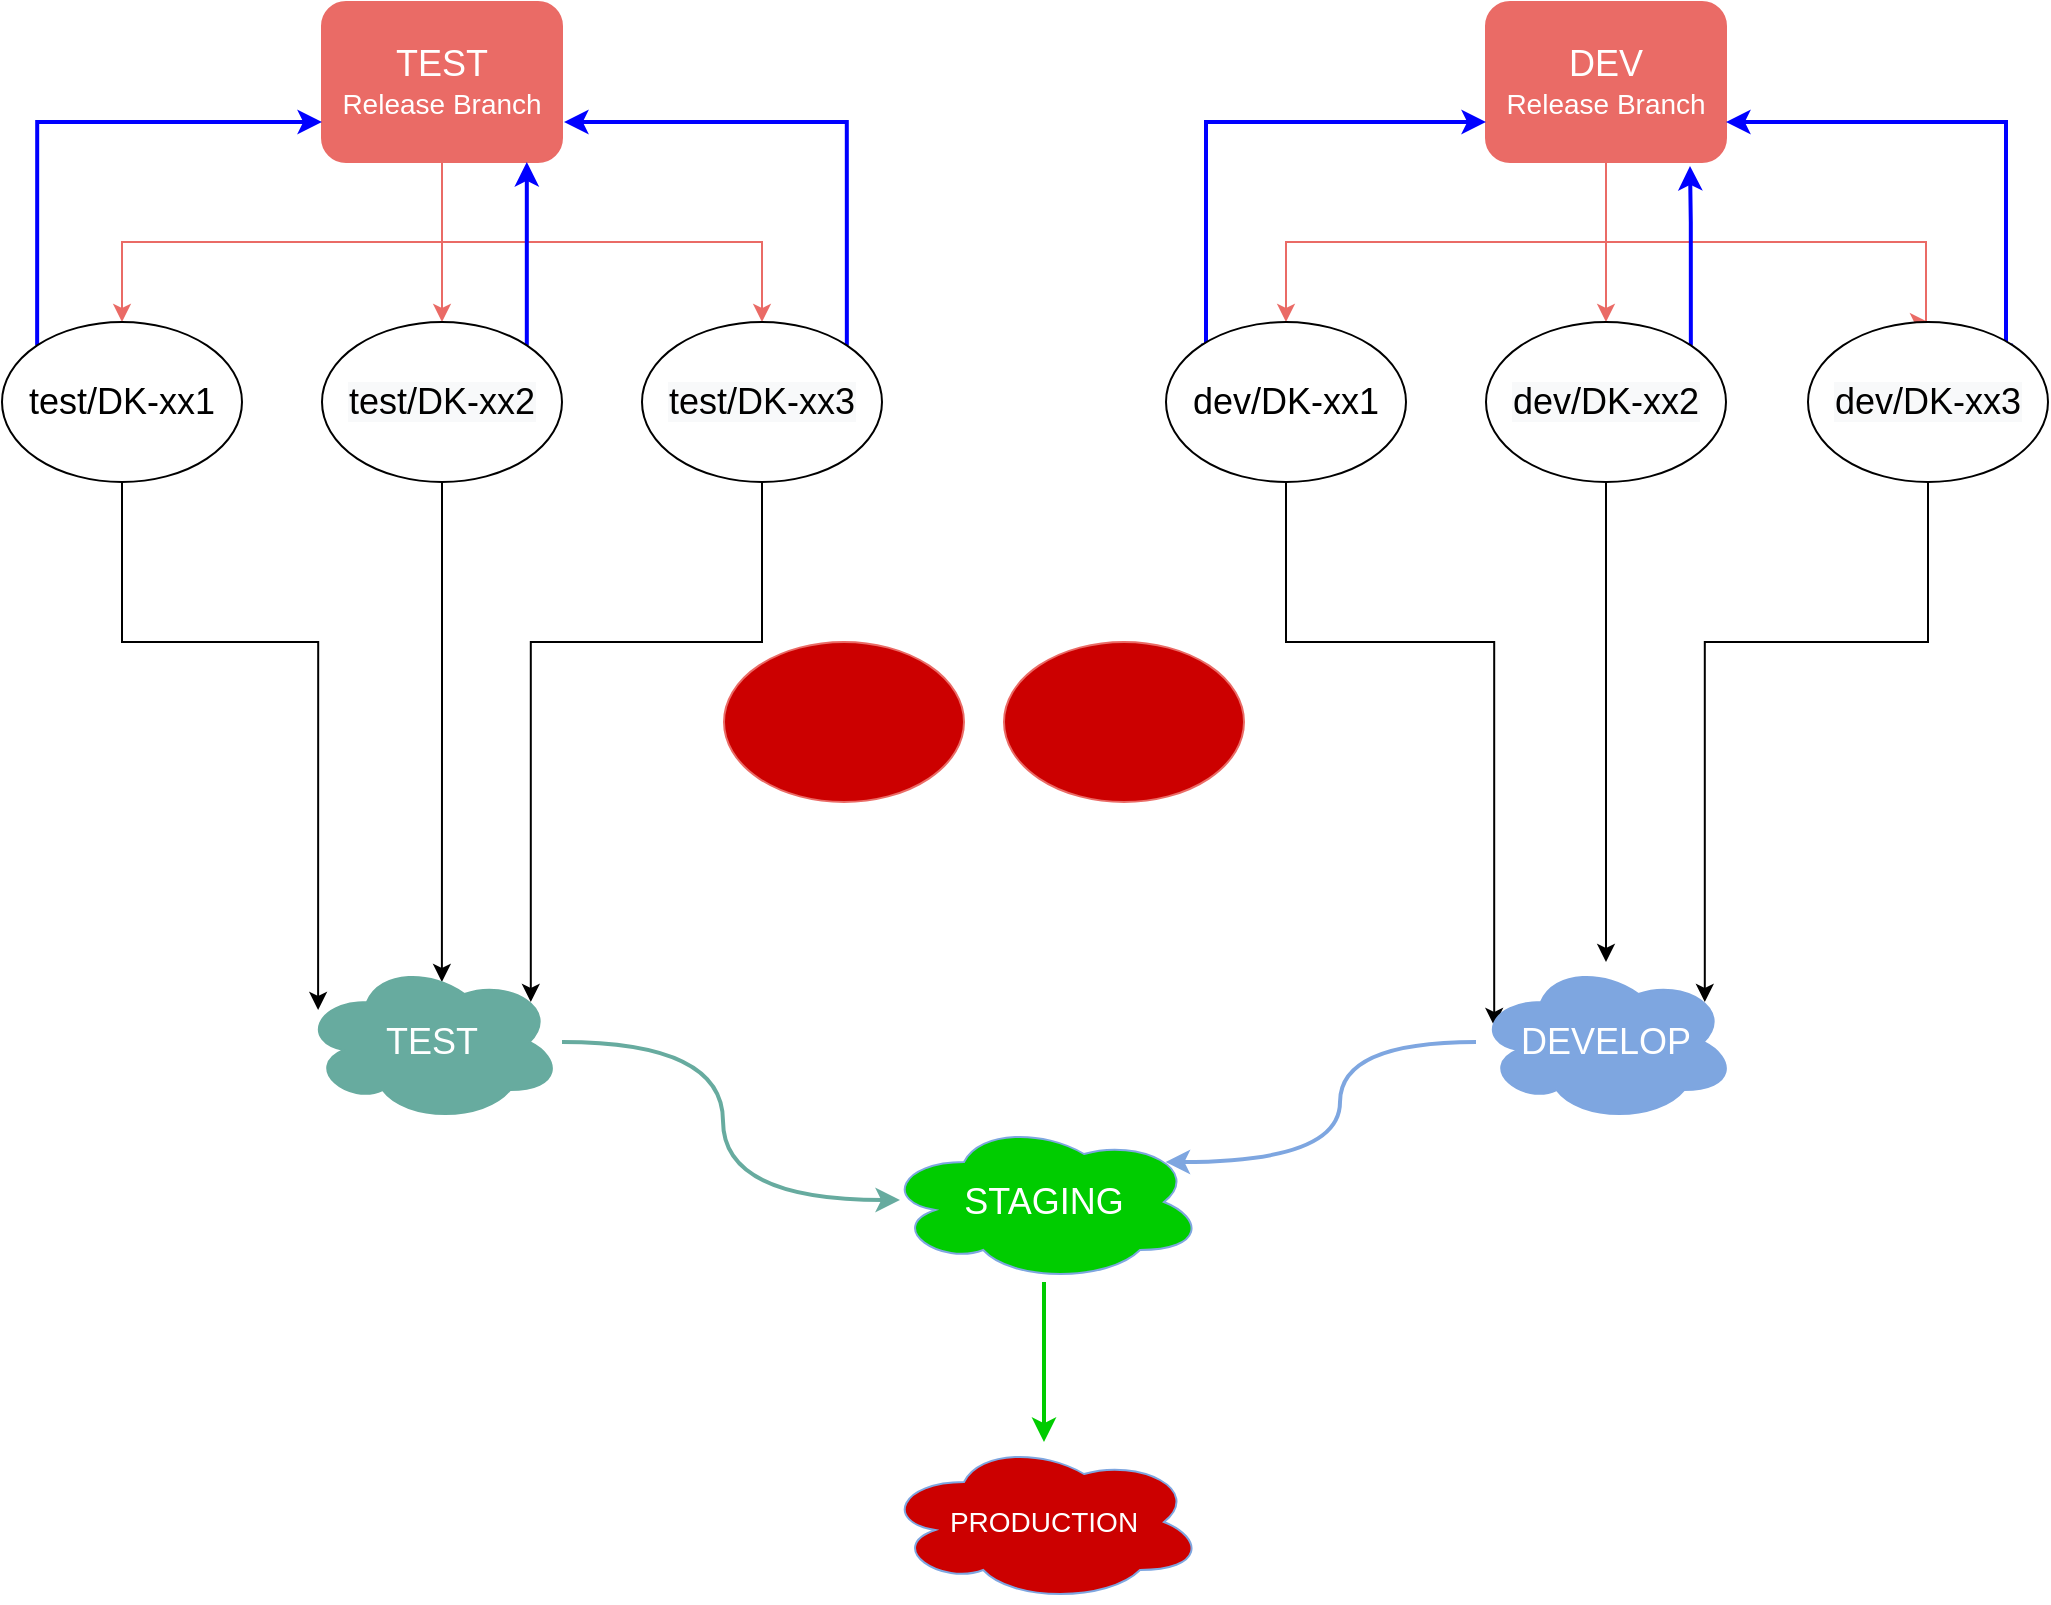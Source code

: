 <mxfile version="13.10.6" type="github">
  <diagram name="Page-1" id="42789a77-a242-8287-6e28-9cd8cfd52e62">
    <mxGraphModel dx="1426" dy="772" grid="1" gridSize="10" guides="1" tooltips="1" connect="1" arrows="1" fold="1" page="1" pageScale="1" pageWidth="1100" pageHeight="850" background="#ffffff" math="0" shadow="0">
      <root>
        <mxCell id="0" />
        <mxCell id="1" parent="0" />
        <mxCell id="G1pbNIQmNdtEg0W2NMKJ-12" style="edgeStyle=orthogonalEdgeStyle;rounded=0;orthogonalLoop=1;jettySize=auto;html=1;strokeColor=#EA6B66;" edge="1" parent="1" source="G1pbNIQmNdtEg0W2NMKJ-1" target="G1pbNIQmNdtEg0W2NMKJ-11">
          <mxGeometry relative="1" as="geometry" />
        </mxCell>
        <mxCell id="G1pbNIQmNdtEg0W2NMKJ-13" style="edgeStyle=orthogonalEdgeStyle;rounded=0;orthogonalLoop=1;jettySize=auto;html=1;entryX=0.5;entryY=0;entryDx=0;entryDy=0;exitX=0.5;exitY=1;exitDx=0;exitDy=0;strokeColor=#EA6B66;" edge="1" parent="1" source="G1pbNIQmNdtEg0W2NMKJ-1" target="G1pbNIQmNdtEg0W2NMKJ-9">
          <mxGeometry relative="1" as="geometry">
            <Array as="points">
              <mxPoint x="841" y="160" />
              <mxPoint x="1001" y="160" />
            </Array>
          </mxGeometry>
        </mxCell>
        <mxCell id="G1pbNIQmNdtEg0W2NMKJ-14" style="edgeStyle=orthogonalEdgeStyle;rounded=0;orthogonalLoop=1;jettySize=auto;html=1;entryX=0.5;entryY=0;entryDx=0;entryDy=0;strokeColor=#EA6B66;" edge="1" parent="1" source="G1pbNIQmNdtEg0W2NMKJ-1" target="G1pbNIQmNdtEg0W2NMKJ-10">
          <mxGeometry relative="1" as="geometry">
            <Array as="points">
              <mxPoint x="841" y="160" />
              <mxPoint x="681" y="160" />
            </Array>
          </mxGeometry>
        </mxCell>
        <mxCell id="G1pbNIQmNdtEg0W2NMKJ-1" value="&lt;font color=&quot;#ffffff&quot;&gt;&lt;span style=&quot;font-size: 18px&quot;&gt;DEV&lt;/span&gt;&lt;br&gt;&lt;font style=&quot;font-size: 14px&quot;&gt;Release Branch&lt;/font&gt;&lt;/font&gt;" style="rounded=1;whiteSpace=wrap;html=1;fillColor=#EA6B66;strokeColor=#EA6B66;" vertex="1" parent="1">
          <mxGeometry x="781" y="40" width="120" height="80" as="geometry" />
        </mxCell>
        <mxCell id="G1pbNIQmNdtEg0W2NMKJ-6" style="edgeStyle=orthogonalEdgeStyle;rounded=0;orthogonalLoop=1;jettySize=auto;html=1;exitX=0.5;exitY=1;exitDx=0;exitDy=0;entryX=0.5;entryY=0;entryDx=0;entryDy=0;strokeColor=#EA6B66;" edge="1" parent="1" source="G1pbNIQmNdtEg0W2NMKJ-2" target="G1pbNIQmNdtEg0W2NMKJ-3">
          <mxGeometry relative="1" as="geometry" />
        </mxCell>
        <mxCell id="G1pbNIQmNdtEg0W2NMKJ-7" style="edgeStyle=orthogonalEdgeStyle;rounded=0;orthogonalLoop=1;jettySize=auto;html=1;strokeColor=#EA6B66;" edge="1" parent="1" source="G1pbNIQmNdtEg0W2NMKJ-2" target="G1pbNIQmNdtEg0W2NMKJ-4">
          <mxGeometry relative="1" as="geometry" />
        </mxCell>
        <mxCell id="G1pbNIQmNdtEg0W2NMKJ-8" style="edgeStyle=orthogonalEdgeStyle;rounded=0;orthogonalLoop=1;jettySize=auto;html=1;entryX=0.5;entryY=0;entryDx=0;entryDy=0;exitX=0.5;exitY=1;exitDx=0;exitDy=0;strokeColor=#EA6B66;" edge="1" parent="1" source="G1pbNIQmNdtEg0W2NMKJ-2" target="G1pbNIQmNdtEg0W2NMKJ-5">
          <mxGeometry relative="1" as="geometry">
            <Array as="points">
              <mxPoint x="259" y="160" />
              <mxPoint x="419" y="160" />
            </Array>
          </mxGeometry>
        </mxCell>
        <mxCell id="G1pbNIQmNdtEg0W2NMKJ-2" value="&lt;font color=&quot;#ffffff&quot;&gt;&lt;font&gt;&lt;span style=&quot;font-size: 18px&quot;&gt;TEST&lt;br&gt;&lt;/span&gt;&lt;/font&gt;&lt;font style=&quot;font-size: 14px&quot;&gt;Release Branch&lt;/font&gt;&lt;/font&gt;" style="rounded=1;whiteSpace=wrap;html=1;strokeColor=#EA6B66;fillColor=#EA6B66;" vertex="1" parent="1">
          <mxGeometry x="199" y="40" width="120" height="80" as="geometry" />
        </mxCell>
        <mxCell id="G1pbNIQmNdtEg0W2NMKJ-20" style="edgeStyle=orthogonalEdgeStyle;rounded=0;orthogonalLoop=1;jettySize=auto;html=1;entryX=0.062;entryY=0.3;entryDx=0;entryDy=0;entryPerimeter=0;" edge="1" parent="1" source="G1pbNIQmNdtEg0W2NMKJ-3" target="G1pbNIQmNdtEg0W2NMKJ-15">
          <mxGeometry relative="1" as="geometry">
            <Array as="points">
              <mxPoint x="99" y="360" />
              <mxPoint x="197" y="360" />
            </Array>
          </mxGeometry>
        </mxCell>
        <mxCell id="G1pbNIQmNdtEg0W2NMKJ-24" style="edgeStyle=orthogonalEdgeStyle;rounded=0;orthogonalLoop=1;jettySize=auto;html=1;exitX=0;exitY=0;exitDx=0;exitDy=0;strokeColor=#0000FF;strokeWidth=2;fillColor=#0000CC;" edge="1" parent="1" source="G1pbNIQmNdtEg0W2NMKJ-3">
          <mxGeometry relative="1" as="geometry">
            <mxPoint x="199" y="100" as="targetPoint" />
            <Array as="points">
              <mxPoint x="57" y="100" />
              <mxPoint x="199" y="100" />
            </Array>
          </mxGeometry>
        </mxCell>
        <mxCell id="G1pbNIQmNdtEg0W2NMKJ-3" value="&lt;font style=&quot;font-size: 18px&quot;&gt;test/DK-xx1&lt;/font&gt;" style="ellipse;whiteSpace=wrap;html=1;" vertex="1" parent="1">
          <mxGeometry x="39" y="200" width="120" height="80" as="geometry" />
        </mxCell>
        <mxCell id="G1pbNIQmNdtEg0W2NMKJ-21" style="edgeStyle=orthogonalEdgeStyle;rounded=0;orthogonalLoop=1;jettySize=auto;html=1;entryX=0.538;entryY=0.125;entryDx=0;entryDy=0;entryPerimeter=0;" edge="1" parent="1" source="G1pbNIQmNdtEg0W2NMKJ-4" target="G1pbNIQmNdtEg0W2NMKJ-15">
          <mxGeometry relative="1" as="geometry" />
        </mxCell>
        <mxCell id="G1pbNIQmNdtEg0W2NMKJ-23" style="edgeStyle=orthogonalEdgeStyle;orthogonalLoop=1;jettySize=auto;html=1;exitX=1;exitY=0;exitDx=0;exitDy=0;fillColor=#e1d5e7;strokeColor=#0000FF;strokeWidth=2;curved=1;" edge="1" parent="1" source="G1pbNIQmNdtEg0W2NMKJ-4">
          <mxGeometry relative="1" as="geometry">
            <mxPoint x="301" y="120" as="targetPoint" />
            <Array as="points">
              <mxPoint x="301" y="120" />
            </Array>
          </mxGeometry>
        </mxCell>
        <mxCell id="G1pbNIQmNdtEg0W2NMKJ-4" value="&lt;span style=&quot;color: rgb(0 , 0 , 0) ; font-family: &amp;#34;helvetica&amp;#34; ; font-size: 18px ; font-style: normal ; font-weight: 400 ; letter-spacing: normal ; text-align: center ; text-indent: 0px ; text-transform: none ; word-spacing: 0px ; background-color: rgb(248 , 249 , 250) ; display: inline ; float: none&quot;&gt;test/DK-xx2&lt;/span&gt;" style="ellipse;whiteSpace=wrap;html=1;" vertex="1" parent="1">
          <mxGeometry x="199" y="200" width="120" height="80" as="geometry" />
        </mxCell>
        <mxCell id="G1pbNIQmNdtEg0W2NMKJ-22" style="edgeStyle=orthogonalEdgeStyle;rounded=0;orthogonalLoop=1;jettySize=auto;html=1;entryX=0.88;entryY=0.25;entryDx=0;entryDy=0;entryPerimeter=0;" edge="1" parent="1" source="G1pbNIQmNdtEg0W2NMKJ-5" target="G1pbNIQmNdtEg0W2NMKJ-15">
          <mxGeometry relative="1" as="geometry">
            <Array as="points">
              <mxPoint x="419" y="360" />
              <mxPoint x="303" y="360" />
            </Array>
          </mxGeometry>
        </mxCell>
        <mxCell id="G1pbNIQmNdtEg0W2NMKJ-25" style="edgeStyle=orthogonalEdgeStyle;rounded=0;orthogonalLoop=1;jettySize=auto;html=1;exitX=1;exitY=0;exitDx=0;exitDy=0;strokeColor=#0000FF;strokeWidth=2;fillColor=#0000CC;" edge="1" parent="1" source="G1pbNIQmNdtEg0W2NMKJ-5">
          <mxGeometry relative="1" as="geometry">
            <mxPoint x="320" y="100" as="targetPoint" />
            <Array as="points">
              <mxPoint x="461" y="100" />
              <mxPoint x="320" y="100" />
            </Array>
          </mxGeometry>
        </mxCell>
        <mxCell id="G1pbNIQmNdtEg0W2NMKJ-5" value="&lt;span style=&quot;color: rgb(0 , 0 , 0) ; font-family: &amp;#34;helvetica&amp;#34; ; font-size: 18px ; font-style: normal ; font-weight: 400 ; letter-spacing: normal ; text-align: center ; text-indent: 0px ; text-transform: none ; word-spacing: 0px ; background-color: rgb(248 , 249 , 250) ; display: inline ; float: none&quot;&gt;test/DK-xx3&lt;/span&gt;" style="ellipse;whiteSpace=wrap;html=1;" vertex="1" parent="1">
          <mxGeometry x="359" y="200" width="120" height="80" as="geometry" />
        </mxCell>
        <mxCell id="G1pbNIQmNdtEg0W2NMKJ-18" style="edgeStyle=orthogonalEdgeStyle;rounded=0;orthogonalLoop=1;jettySize=auto;html=1;entryX=0.88;entryY=0.25;entryDx=0;entryDy=0;entryPerimeter=0;" edge="1" parent="1" source="G1pbNIQmNdtEg0W2NMKJ-9" target="G1pbNIQmNdtEg0W2NMKJ-16">
          <mxGeometry relative="1" as="geometry">
            <Array as="points">
              <mxPoint x="1002" y="360" />
              <mxPoint x="890" y="360" />
            </Array>
          </mxGeometry>
        </mxCell>
        <mxCell id="G1pbNIQmNdtEg0W2NMKJ-28" style="edgeStyle=orthogonalEdgeStyle;rounded=0;orthogonalLoop=1;jettySize=auto;html=1;exitX=1;exitY=0;exitDx=0;exitDy=0;entryX=1;entryY=0.75;entryDx=0;entryDy=0;strokeColor=#0000FF;strokeWidth=2;fillColor=#0000CC;" edge="1" parent="1" source="G1pbNIQmNdtEg0W2NMKJ-9" target="G1pbNIQmNdtEg0W2NMKJ-1">
          <mxGeometry relative="1" as="geometry">
            <Array as="points">
              <mxPoint x="1041" y="212" />
              <mxPoint x="1041" y="100" />
            </Array>
          </mxGeometry>
        </mxCell>
        <mxCell id="G1pbNIQmNdtEg0W2NMKJ-9" value="&lt;span style=&quot;color: rgb(0 , 0 , 0) ; font-family: &amp;#34;helvetica&amp;#34; ; font-size: 18px ; font-style: normal ; font-weight: 400 ; letter-spacing: normal ; text-align: center ; text-indent: 0px ; text-transform: none ; word-spacing: 0px ; background-color: rgb(248 , 249 , 250) ; display: inline ; float: none&quot;&gt;dev/DK-xx3&lt;/span&gt;" style="ellipse;whiteSpace=wrap;html=1;" vertex="1" parent="1">
          <mxGeometry x="942" y="200" width="120" height="80" as="geometry" />
        </mxCell>
        <mxCell id="G1pbNIQmNdtEg0W2NMKJ-19" style="edgeStyle=orthogonalEdgeStyle;rounded=0;orthogonalLoop=1;jettySize=auto;html=1;entryX=0.07;entryY=0.4;entryDx=0;entryDy=0;entryPerimeter=0;" edge="1" parent="1" source="G1pbNIQmNdtEg0W2NMKJ-10" target="G1pbNIQmNdtEg0W2NMKJ-16">
          <mxGeometry relative="1" as="geometry">
            <Array as="points">
              <mxPoint x="681" y="360" />
              <mxPoint x="785" y="360" />
            </Array>
          </mxGeometry>
        </mxCell>
        <mxCell id="G1pbNIQmNdtEg0W2NMKJ-26" style="edgeStyle=orthogonalEdgeStyle;rounded=0;orthogonalLoop=1;jettySize=auto;html=1;exitX=0;exitY=0;exitDx=0;exitDy=0;strokeColor=#0000FF;strokeWidth=2;fillColor=#0000CC;" edge="1" parent="1" source="G1pbNIQmNdtEg0W2NMKJ-10">
          <mxGeometry relative="1" as="geometry">
            <mxPoint x="781" y="100" as="targetPoint" />
            <Array as="points">
              <mxPoint x="641" y="212" />
              <mxPoint x="641" y="100" />
              <mxPoint x="781" y="100" />
            </Array>
          </mxGeometry>
        </mxCell>
        <mxCell id="G1pbNIQmNdtEg0W2NMKJ-10" value="&lt;font style=&quot;font-size: 18px&quot;&gt;dev/DK-xx1&lt;/font&gt;" style="ellipse;whiteSpace=wrap;html=1;" vertex="1" parent="1">
          <mxGeometry x="621" y="200" width="120" height="80" as="geometry" />
        </mxCell>
        <mxCell id="G1pbNIQmNdtEg0W2NMKJ-17" style="edgeStyle=orthogonalEdgeStyle;rounded=0;orthogonalLoop=1;jettySize=auto;html=1;" edge="1" parent="1" source="G1pbNIQmNdtEg0W2NMKJ-11" target="G1pbNIQmNdtEg0W2NMKJ-16">
          <mxGeometry relative="1" as="geometry" />
        </mxCell>
        <mxCell id="G1pbNIQmNdtEg0W2NMKJ-27" style="edgeStyle=orthogonalEdgeStyle;rounded=0;orthogonalLoop=1;jettySize=auto;html=1;exitX=1;exitY=0;exitDx=0;exitDy=0;entryX=0.85;entryY=1.025;entryDx=0;entryDy=0;entryPerimeter=0;strokeColor=#0000FF;strokeWidth=2;fillColor=#0000CC;" edge="1" parent="1" source="G1pbNIQmNdtEg0W2NMKJ-11" target="G1pbNIQmNdtEg0W2NMKJ-1">
          <mxGeometry relative="1" as="geometry">
            <Array as="points">
              <mxPoint x="883" y="150" />
              <mxPoint x="883" y="150" />
            </Array>
          </mxGeometry>
        </mxCell>
        <mxCell id="G1pbNIQmNdtEg0W2NMKJ-11" value="&lt;span style=&quot;color: rgb(0 , 0 , 0) ; font-family: &amp;#34;helvetica&amp;#34; ; font-size: 18px ; font-style: normal ; font-weight: 400 ; letter-spacing: normal ; text-align: center ; text-indent: 0px ; text-transform: none ; word-spacing: 0px ; background-color: rgb(248 , 249 , 250) ; display: inline ; float: none&quot;&gt;dev/DK-xx2&lt;/span&gt;" style="ellipse;whiteSpace=wrap;html=1;" vertex="1" parent="1">
          <mxGeometry x="781" y="200" width="120" height="80" as="geometry" />
        </mxCell>
        <mxCell id="G1pbNIQmNdtEg0W2NMKJ-30" style="edgeStyle=orthogonalEdgeStyle;curved=1;orthogonalLoop=1;jettySize=auto;html=1;entryX=0.05;entryY=0.488;entryDx=0;entryDy=0;entryPerimeter=0;strokeWidth=2;fillColor=#0000CC;strokeColor=#67AB9F;" edge="1" parent="1" source="G1pbNIQmNdtEg0W2NMKJ-15" target="G1pbNIQmNdtEg0W2NMKJ-29">
          <mxGeometry relative="1" as="geometry" />
        </mxCell>
        <mxCell id="G1pbNIQmNdtEg0W2NMKJ-15" value="&lt;font style=&quot;font-size: 18px&quot; color=&quot;#ffffff&quot;&gt;TEST&lt;/font&gt;" style="ellipse;shape=cloud;whiteSpace=wrap;html=1;fillColor=#67AB9F;strokeColor=#67AB9F;" vertex="1" parent="1">
          <mxGeometry x="189" y="520" width="130" height="80" as="geometry" />
        </mxCell>
        <mxCell id="G1pbNIQmNdtEg0W2NMKJ-31" style="edgeStyle=orthogonalEdgeStyle;curved=1;orthogonalLoop=1;jettySize=auto;html=1;entryX=0.88;entryY=0.25;entryDx=0;entryDy=0;entryPerimeter=0;strokeWidth=2;fillColor=#0000CC;strokeColor=#7EA6E0;" edge="1" parent="1" source="G1pbNIQmNdtEg0W2NMKJ-16" target="G1pbNIQmNdtEg0W2NMKJ-29">
          <mxGeometry relative="1" as="geometry" />
        </mxCell>
        <mxCell id="G1pbNIQmNdtEg0W2NMKJ-16" value="&lt;font color=&quot;#ffffff&quot;&gt;&lt;span style=&quot;font-size: 18px&quot;&gt;DEVELOP&lt;/span&gt;&lt;/font&gt;" style="ellipse;shape=cloud;whiteSpace=wrap;html=1;fillColor=#7EA6E0;strokeColor=#7EA6E0;" vertex="1" parent="1">
          <mxGeometry x="776" y="520" width="130" height="80" as="geometry" />
        </mxCell>
        <mxCell id="G1pbNIQmNdtEg0W2NMKJ-34" style="edgeStyle=orthogonalEdgeStyle;curved=1;orthogonalLoop=1;jettySize=auto;html=1;strokeWidth=2;fillColor=#0000CC;strokeColor=#00CC00;" edge="1" parent="1" source="G1pbNIQmNdtEg0W2NMKJ-29" target="G1pbNIQmNdtEg0W2NMKJ-33">
          <mxGeometry relative="1" as="geometry" />
        </mxCell>
        <mxCell id="G1pbNIQmNdtEg0W2NMKJ-29" value="&lt;font style=&quot;font-size: 18px&quot; color=&quot;#ffffff&quot;&gt;STAGING&lt;/font&gt;" style="ellipse;shape=cloud;whiteSpace=wrap;html=1;strokeColor=#7EA6E0;fillColor=#00CC00;" vertex="1" parent="1">
          <mxGeometry x="480" y="600" width="160" height="80" as="geometry" />
        </mxCell>
        <mxCell id="G1pbNIQmNdtEg0W2NMKJ-33" value="&lt;font style=&quot;font-size: 14px&quot; color=&quot;#ffffff&quot;&gt;PRODUCTION&lt;/font&gt;" style="ellipse;shape=cloud;whiteSpace=wrap;html=1;strokeColor=#7EA6E0;fillColor=#CC0000;" vertex="1" parent="1">
          <mxGeometry x="480" y="760" width="160" height="80" as="geometry" />
        </mxCell>
        <mxCell id="G1pbNIQmNdtEg0W2NMKJ-36" value="" style="ellipse;whiteSpace=wrap;html=1;strokeColor=#EA6B66;fillColor=#CC0000;" vertex="1" parent="1">
          <mxGeometry x="540" y="360" width="120" height="80" as="geometry" />
        </mxCell>
        <mxCell id="G1pbNIQmNdtEg0W2NMKJ-37" value="" style="ellipse;whiteSpace=wrap;html=1;strokeColor=#EA6B66;fillColor=#CC0000;" vertex="1" parent="1">
          <mxGeometry x="400" y="360" width="120" height="80" as="geometry" />
        </mxCell>
      </root>
    </mxGraphModel>
  </diagram>
</mxfile>
